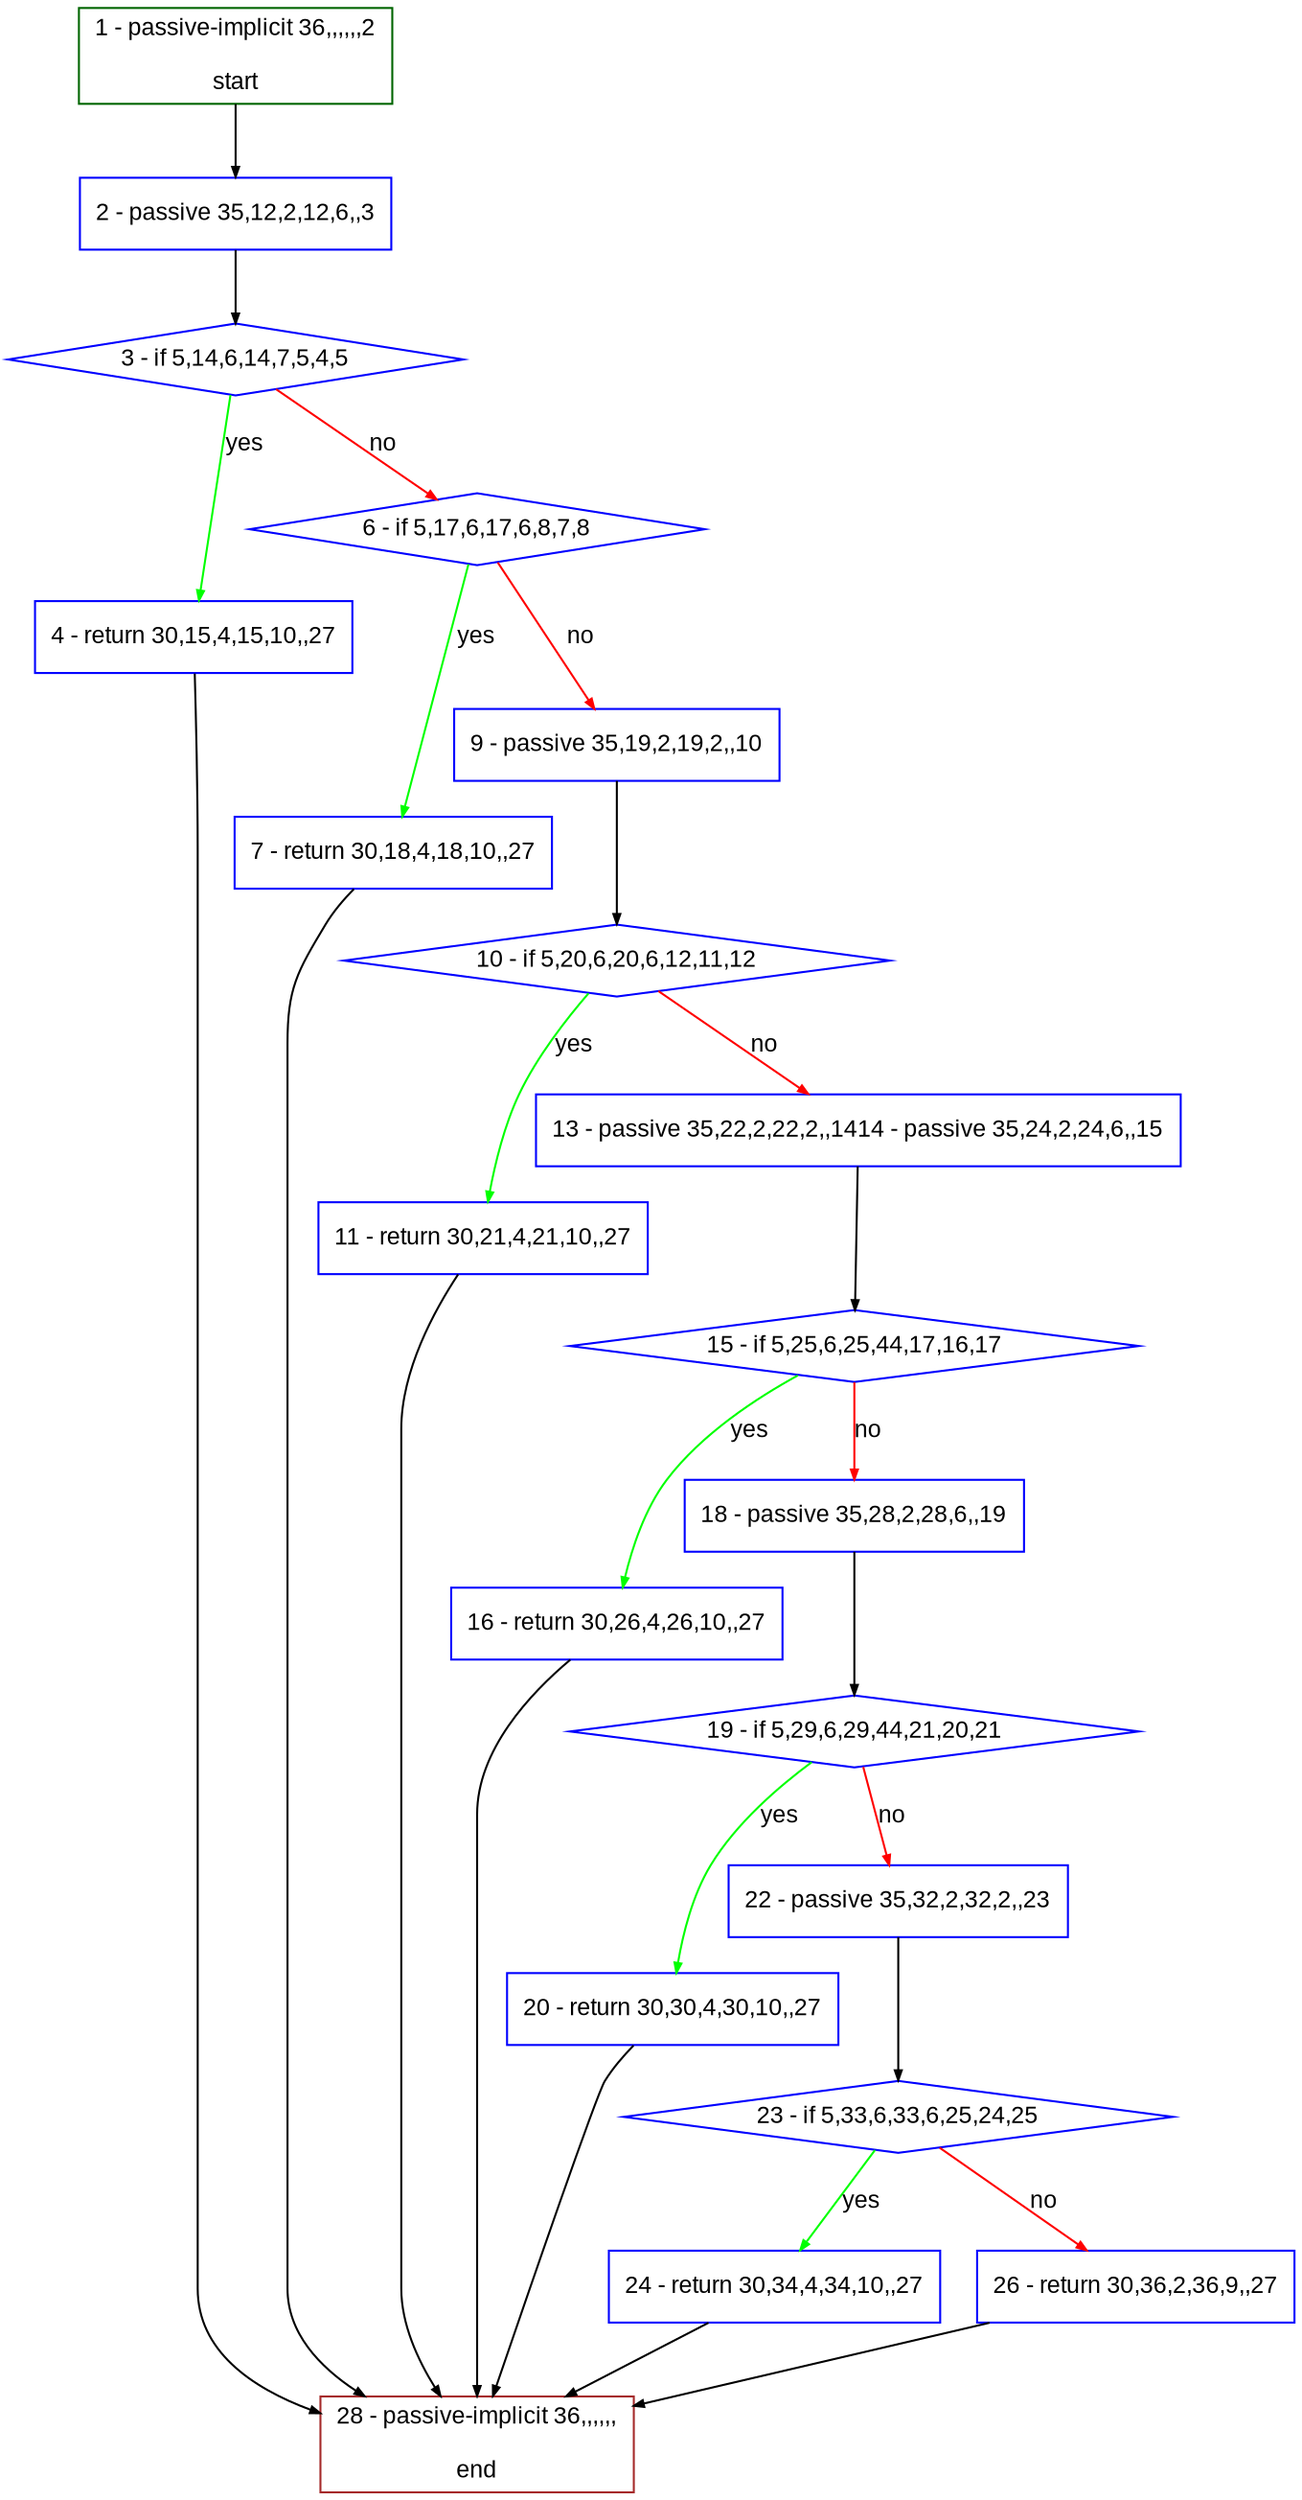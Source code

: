 digraph "" {
  graph [bgcolor="white", fillcolor="#FFFFCC", pack="true", packmode="clust", fontname="Arial", label="", fontsize="12", compound="true", style="rounded,filled"];
  node [node_initialized="no", fillcolor="white", fontname="Arial", label="", color="grey", fontsize="12", fixedsize="false", compound="true", shape="rectangle", style="filled"];
  edge [arrowtail="none", lhead="", fontcolor="black", fontname="Arial", label="", color="black", fontsize="12", arrowhead="normal", arrowsize="0.5", compound="true", ltail="", dir="forward"];
  __N1 [fillcolor="#ffffff", label="2 - passive 35,12,2,12,6,,3", color="#0000ff", shape="box", style="filled"];
  __N2 [fillcolor="#ffffff", label="1 - passive-implicit 36,,,,,,2\n\nstart", color="#006400", shape="box", style="filled"];
  __N3 [fillcolor="#ffffff", label="3 - if 5,14,6,14,7,5,4,5", color="#0000ff", shape="diamond", style="filled"];
  __N4 [fillcolor="#ffffff", label="4 - return 30,15,4,15,10,,27", color="#0000ff", shape="box", style="filled"];
  __N5 [fillcolor="#ffffff", label="6 - if 5,17,6,17,6,8,7,8", color="#0000ff", shape="diamond", style="filled"];
  __N6 [fillcolor="#ffffff", label="28 - passive-implicit 36,,,,,,\n\nend", color="#a52a2a", shape="box", style="filled"];
  __N7 [fillcolor="#ffffff", label="7 - return 30,18,4,18,10,,27", color="#0000ff", shape="box", style="filled"];
  __N8 [fillcolor="#ffffff", label="9 - passive 35,19,2,19,2,,10", color="#0000ff", shape="box", style="filled"];
  __N9 [fillcolor="#ffffff", label="10 - if 5,20,6,20,6,12,11,12", color="#0000ff", shape="diamond", style="filled"];
  __N10 [fillcolor="#ffffff", label="11 - return 30,21,4,21,10,,27", color="#0000ff", shape="box", style="filled"];
  __N11 [fillcolor="#ffffff", label="13 - passive 35,22,2,22,2,,1414 - passive 35,24,2,24,6,,15", color="#0000ff", shape="box", style="filled"];
  __N12 [fillcolor="#ffffff", label="15 - if 5,25,6,25,44,17,16,17", color="#0000ff", shape="diamond", style="filled"];
  __N13 [fillcolor="#ffffff", label="16 - return 30,26,4,26,10,,27", color="#0000ff", shape="box", style="filled"];
  __N14 [fillcolor="#ffffff", label="18 - passive 35,28,2,28,6,,19", color="#0000ff", shape="box", style="filled"];
  __N15 [fillcolor="#ffffff", label="19 - if 5,29,6,29,44,21,20,21", color="#0000ff", shape="diamond", style="filled"];
  __N16 [fillcolor="#ffffff", label="20 - return 30,30,4,30,10,,27", color="#0000ff", shape="box", style="filled"];
  __N17 [fillcolor="#ffffff", label="22 - passive 35,32,2,32,2,,23", color="#0000ff", shape="box", style="filled"];
  __N18 [fillcolor="#ffffff", label="23 - if 5,33,6,33,6,25,24,25", color="#0000ff", shape="diamond", style="filled"];
  __N19 [fillcolor="#ffffff", label="24 - return 30,34,4,34,10,,27", color="#0000ff", shape="box", style="filled"];
  __N20 [fillcolor="#ffffff", label="26 - return 30,36,2,36,9,,27", color="#0000ff", shape="box", style="filled"];
  __N2 -> __N1 [arrowtail="none", color="#000000", label="", arrowhead="normal", dir="forward"];
  __N1 -> __N3 [arrowtail="none", color="#000000", label="", arrowhead="normal", dir="forward"];
  __N3 -> __N4 [arrowtail="none", color="#00ff00", label="yes", arrowhead="normal", dir="forward"];
  __N3 -> __N5 [arrowtail="none", color="#ff0000", label="no", arrowhead="normal", dir="forward"];
  __N4 -> __N6 [arrowtail="none", color="#000000", label="", arrowhead="normal", dir="forward"];
  __N5 -> __N7 [arrowtail="none", color="#00ff00", label="yes", arrowhead="normal", dir="forward"];
  __N5 -> __N8 [arrowtail="none", color="#ff0000", label="no", arrowhead="normal", dir="forward"];
  __N7 -> __N6 [arrowtail="none", color="#000000", label="", arrowhead="normal", dir="forward"];
  __N8 -> __N9 [arrowtail="none", color="#000000", label="", arrowhead="normal", dir="forward"];
  __N9 -> __N10 [arrowtail="none", color="#00ff00", label="yes", arrowhead="normal", dir="forward"];
  __N9 -> __N11 [arrowtail="none", color="#ff0000", label="no", arrowhead="normal", dir="forward"];
  __N10 -> __N6 [arrowtail="none", color="#000000", label="", arrowhead="normal", dir="forward"];
  __N11 -> __N12 [arrowtail="none", color="#000000", label="", arrowhead="normal", dir="forward"];
  __N12 -> __N13 [arrowtail="none", color="#00ff00", label="yes", arrowhead="normal", dir="forward"];
  __N12 -> __N14 [arrowtail="none", color="#ff0000", label="no", arrowhead="normal", dir="forward"];
  __N13 -> __N6 [arrowtail="none", color="#000000", label="", arrowhead="normal", dir="forward"];
  __N14 -> __N15 [arrowtail="none", color="#000000", label="", arrowhead="normal", dir="forward"];
  __N15 -> __N16 [arrowtail="none", color="#00ff00", label="yes", arrowhead="normal", dir="forward"];
  __N15 -> __N17 [arrowtail="none", color="#ff0000", label="no", arrowhead="normal", dir="forward"];
  __N16 -> __N6 [arrowtail="none", color="#000000", label="", arrowhead="normal", dir="forward"];
  __N17 -> __N18 [arrowtail="none", color="#000000", label="", arrowhead="normal", dir="forward"];
  __N18 -> __N19 [arrowtail="none", color="#00ff00", label="yes", arrowhead="normal", dir="forward"];
  __N18 -> __N20 [arrowtail="none", color="#ff0000", label="no", arrowhead="normal", dir="forward"];
  __N19 -> __N6 [arrowtail="none", color="#000000", label="", arrowhead="normal", dir="forward"];
  __N20 -> __N6 [arrowtail="none", color="#000000", label="", arrowhead="normal", dir="forward"];
}
